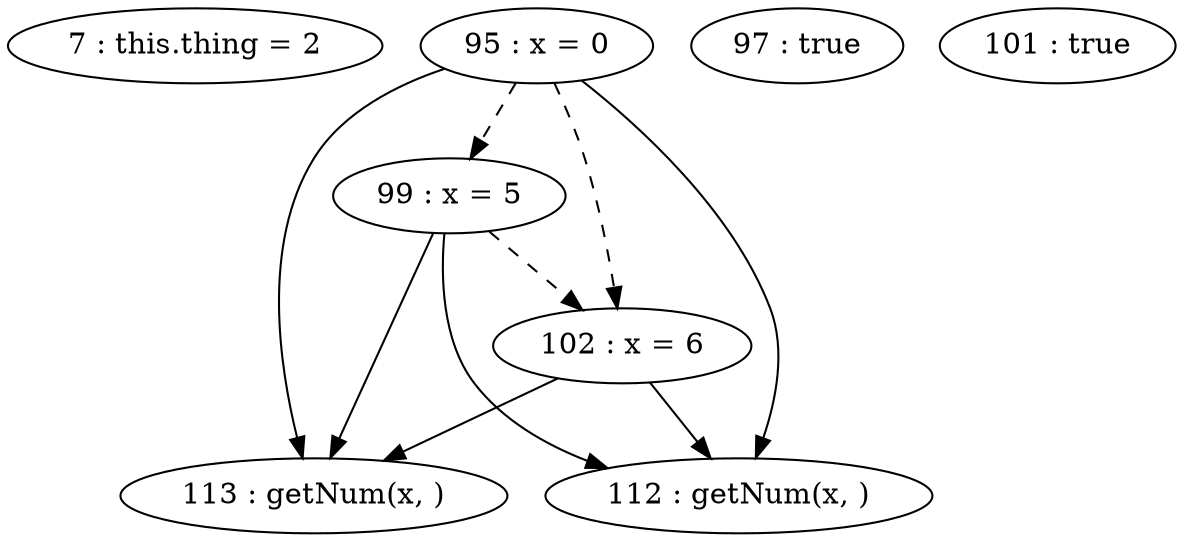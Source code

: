 digraph G {
"7 : this.thing = 2"
"95 : x = 0"
"95 : x = 0" -> "113 : getNum(x, )"
"95 : x = 0" -> "112 : getNum(x, )"
"95 : x = 0" -> "102 : x = 6" [style=dashed]
"95 : x = 0" -> "99 : x = 5" [style=dashed]
"97 : true"
"99 : x = 5"
"99 : x = 5" -> "113 : getNum(x, )"
"99 : x = 5" -> "112 : getNum(x, )"
"99 : x = 5" -> "102 : x = 6" [style=dashed]
"101 : true"
"102 : x = 6"
"102 : x = 6" -> "113 : getNum(x, )"
"102 : x = 6" -> "112 : getNum(x, )"
"112 : getNum(x, )"
"113 : getNum(x, )"
}